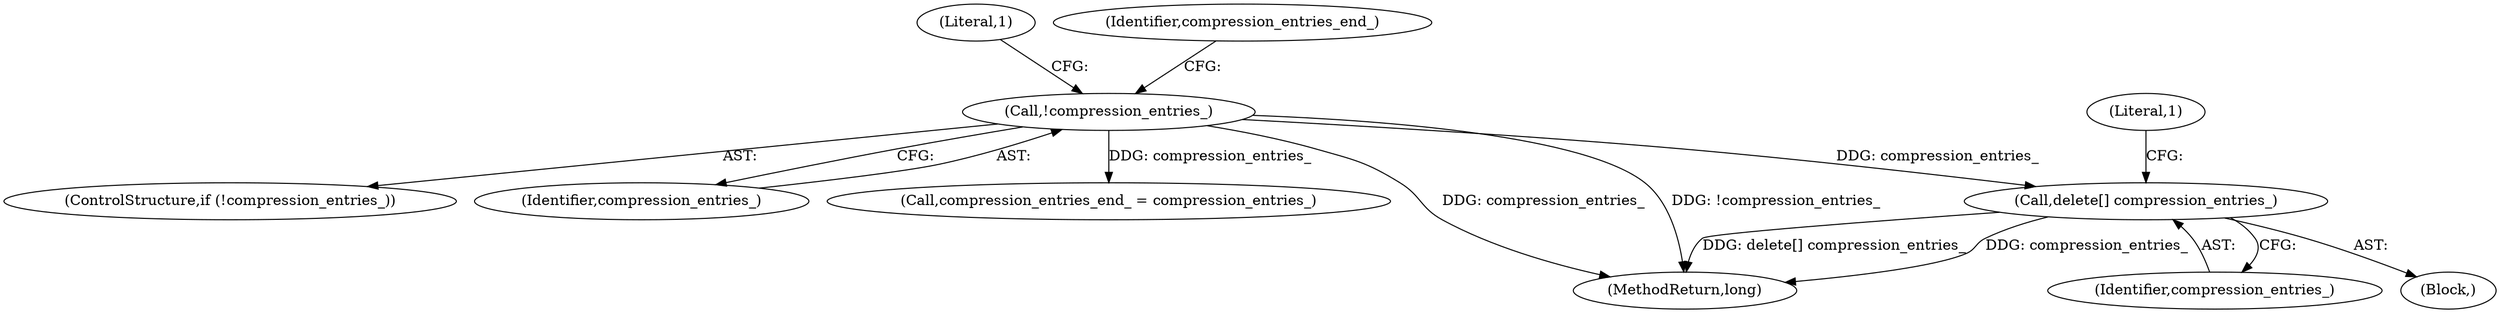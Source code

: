 digraph "0_Android_04839626ed859623901ebd3a5fd483982186b59d_181@API" {
"1000206" [label="(Call,delete[] compression_entries_)"];
"1000189" [label="(Call,!compression_entries_)"];
"1000206" [label="(Call,delete[] compression_entries_)"];
"1000205" [label="(Block,)"];
"1000188" [label="(ControlStructure,if (!compression_entries_))"];
"1000207" [label="(Identifier,compression_entries_)"];
"1000210" [label="(Literal,1)"];
"1000189" [label="(Call,!compression_entries_)"];
"1000190" [label="(Identifier,compression_entries_)"];
"1000194" [label="(Call,compression_entries_end_ = compression_entries_)"];
"1000362" [label="(MethodReturn,long)"];
"1000193" [label="(Literal,1)"];
"1000195" [label="(Identifier,compression_entries_end_)"];
"1000206" -> "1000205"  [label="AST: "];
"1000206" -> "1000207"  [label="CFG: "];
"1000207" -> "1000206"  [label="AST: "];
"1000210" -> "1000206"  [label="CFG: "];
"1000206" -> "1000362"  [label="DDG: delete[] compression_entries_"];
"1000206" -> "1000362"  [label="DDG: compression_entries_"];
"1000189" -> "1000206"  [label="DDG: compression_entries_"];
"1000189" -> "1000188"  [label="AST: "];
"1000189" -> "1000190"  [label="CFG: "];
"1000190" -> "1000189"  [label="AST: "];
"1000193" -> "1000189"  [label="CFG: "];
"1000195" -> "1000189"  [label="CFG: "];
"1000189" -> "1000362"  [label="DDG: compression_entries_"];
"1000189" -> "1000362"  [label="DDG: !compression_entries_"];
"1000189" -> "1000194"  [label="DDG: compression_entries_"];
}
